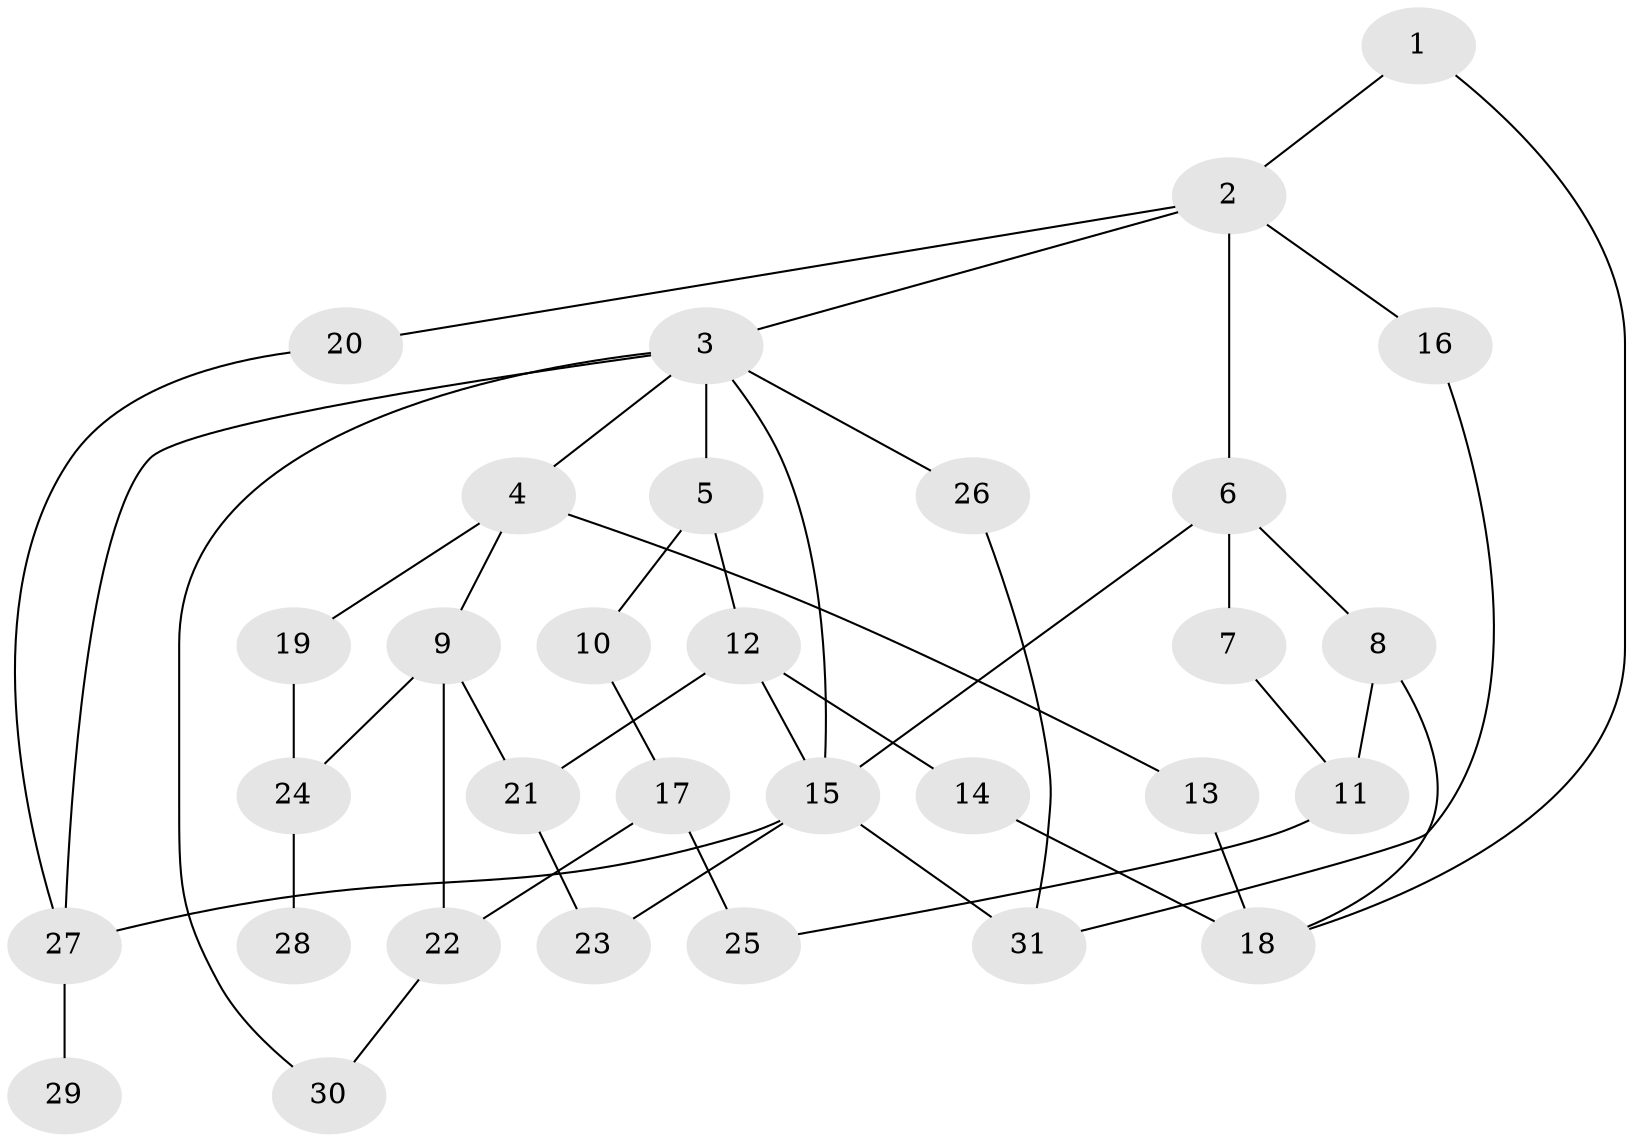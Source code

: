 // original degree distribution, {2: 0.2987012987012987, 6: 0.05194805194805195, 5: 0.03896103896103896, 4: 0.12987012987012986, 3: 0.16883116883116883, 1: 0.3116883116883117}
// Generated by graph-tools (version 1.1) at 2025/49/03/04/25 22:49:09]
// undirected, 31 vertices, 46 edges
graph export_dot {
  node [color=gray90,style=filled];
  1;
  2;
  3;
  4;
  5;
  6;
  7;
  8;
  9;
  10;
  11;
  12;
  13;
  14;
  15;
  16;
  17;
  18;
  19;
  20;
  21;
  22;
  23;
  24;
  25;
  26;
  27;
  28;
  29;
  30;
  31;
  1 -- 2 [weight=1.0];
  1 -- 18 [weight=1.0];
  2 -- 3 [weight=1.0];
  2 -- 6 [weight=1.0];
  2 -- 16 [weight=1.0];
  2 -- 20 [weight=1.0];
  3 -- 4 [weight=1.0];
  3 -- 5 [weight=1.0];
  3 -- 15 [weight=1.0];
  3 -- 26 [weight=1.0];
  3 -- 27 [weight=1.0];
  3 -- 30 [weight=1.0];
  4 -- 9 [weight=1.0];
  4 -- 13 [weight=1.0];
  4 -- 19 [weight=1.0];
  5 -- 10 [weight=1.0];
  5 -- 12 [weight=1.0];
  6 -- 7 [weight=1.0];
  6 -- 8 [weight=1.0];
  6 -- 15 [weight=1.0];
  7 -- 11 [weight=1.0];
  8 -- 11 [weight=1.0];
  8 -- 18 [weight=1.0];
  9 -- 21 [weight=1.0];
  9 -- 22 [weight=1.0];
  9 -- 24 [weight=1.0];
  10 -- 17 [weight=1.0];
  11 -- 25 [weight=1.0];
  12 -- 14 [weight=1.0];
  12 -- 15 [weight=1.0];
  12 -- 21 [weight=1.0];
  13 -- 18 [weight=1.0];
  14 -- 18 [weight=1.0];
  15 -- 23 [weight=1.0];
  15 -- 27 [weight=1.0];
  15 -- 31 [weight=2.0];
  16 -- 31 [weight=1.0];
  17 -- 22 [weight=1.0];
  17 -- 25 [weight=3.0];
  19 -- 24 [weight=1.0];
  20 -- 27 [weight=1.0];
  21 -- 23 [weight=1.0];
  22 -- 30 [weight=1.0];
  24 -- 28 [weight=1.0];
  26 -- 31 [weight=1.0];
  27 -- 29 [weight=1.0];
}

